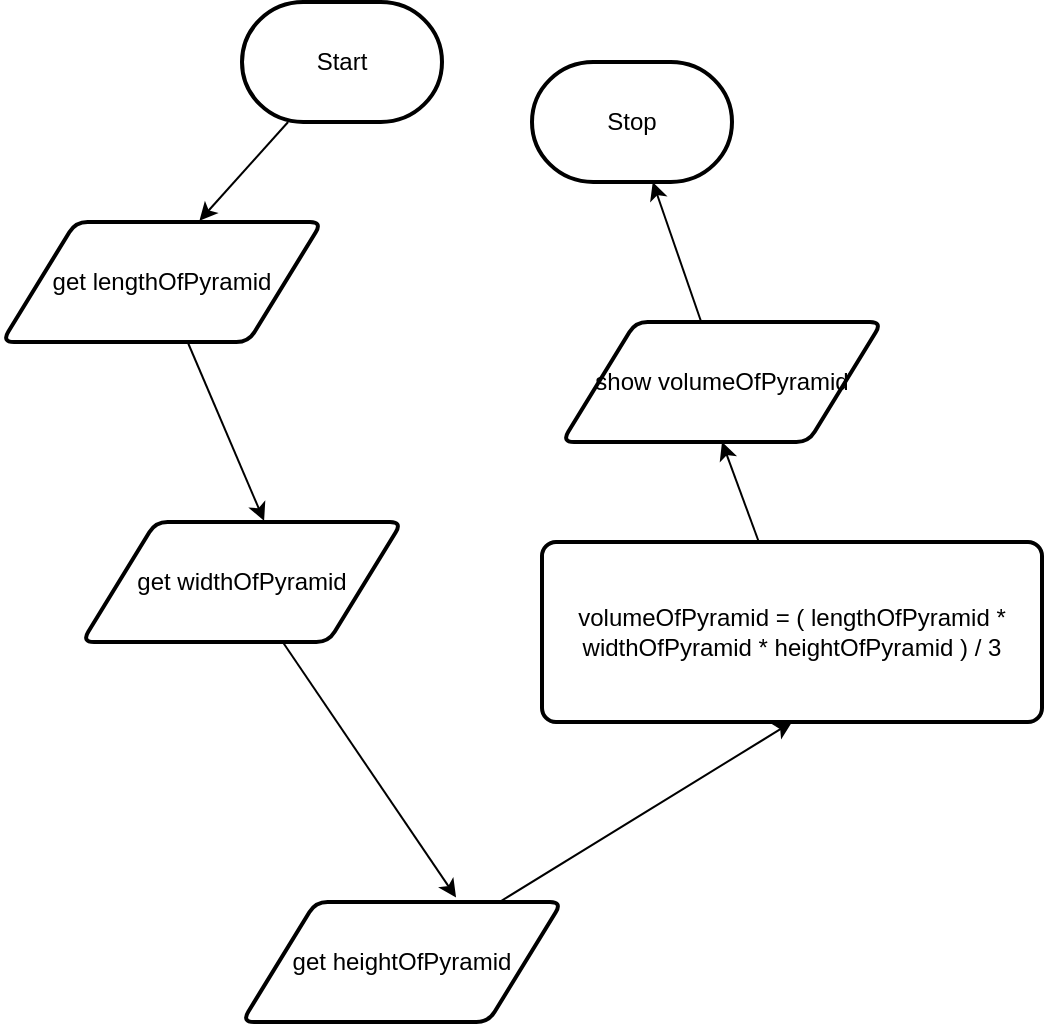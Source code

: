 <mxfile>
    <diagram id="HIP3nbAZw_EuaXWnEj3U" name="Page-1">
        <mxGraphModel dx="1326" dy="692" grid="1" gridSize="10" guides="1" tooltips="1" connect="1" arrows="1" fold="1" page="1" pageScale="1" pageWidth="850" pageHeight="1100" math="0" shadow="0">
            <root>
                <mxCell id="0"/>
                <mxCell id="1" parent="0"/>
                <mxCell id="5" style="edgeStyle=none;html=1;entryX=0.617;entryY=-0.011;entryDx=0;entryDy=0;entryPerimeter=0;" edge="1" parent="1" source="2" target="4">
                    <mxGeometry relative="1" as="geometry"/>
                </mxCell>
                <mxCell id="2" value="Start" style="strokeWidth=2;html=1;shape=mxgraph.flowchart.terminator;whiteSpace=wrap;" parent="1" vertex="1">
                    <mxGeometry x="230" y="310" width="100" height="60" as="geometry"/>
                </mxCell>
                <mxCell id="3" value="Stop" style="strokeWidth=2;html=1;shape=mxgraph.flowchart.terminator;whiteSpace=wrap;" parent="1" vertex="1">
                    <mxGeometry x="375" y="340" width="100" height="60" as="geometry"/>
                </mxCell>
                <mxCell id="7" style="edgeStyle=none;html=1;entryX=0.569;entryY=-0.009;entryDx=0;entryDy=0;entryPerimeter=0;" edge="1" parent="1" source="4" target="6">
                    <mxGeometry relative="1" as="geometry"/>
                </mxCell>
                <mxCell id="4" value="get lengthOfPyramid" style="shape=parallelogram;html=1;strokeWidth=2;perimeter=parallelogramPerimeter;whiteSpace=wrap;rounded=1;arcSize=12;size=0.23;" vertex="1" parent="1">
                    <mxGeometry x="110" y="420" width="160" height="60" as="geometry"/>
                </mxCell>
                <mxCell id="9" style="edgeStyle=none;html=1;entryX=0.669;entryY=-0.038;entryDx=0;entryDy=0;entryPerimeter=0;" edge="1" parent="1" source="6" target="8">
                    <mxGeometry relative="1" as="geometry"/>
                </mxCell>
                <mxCell id="6" value="get widthOfPyramid" style="shape=parallelogram;html=1;strokeWidth=2;perimeter=parallelogramPerimeter;whiteSpace=wrap;rounded=1;arcSize=12;size=0.23;" vertex="1" parent="1">
                    <mxGeometry x="150" y="570" width="160" height="60" as="geometry"/>
                </mxCell>
                <mxCell id="11" style="edgeStyle=none;html=1;entryX=0.5;entryY=1;entryDx=0;entryDy=0;" edge="1" parent="1" source="8" target="10">
                    <mxGeometry relative="1" as="geometry"/>
                </mxCell>
                <mxCell id="8" value="get heightOfPyramid" style="shape=parallelogram;html=1;strokeWidth=2;perimeter=parallelogramPerimeter;whiteSpace=wrap;rounded=1;arcSize=12;size=0.23;" vertex="1" parent="1">
                    <mxGeometry x="230" y="760" width="160" height="60" as="geometry"/>
                </mxCell>
                <mxCell id="13" style="edgeStyle=none;html=1;entryX=0.5;entryY=1;entryDx=0;entryDy=0;" edge="1" parent="1" source="10" target="12">
                    <mxGeometry relative="1" as="geometry"/>
                </mxCell>
                <mxCell id="10" value="volumeOfPyramid = ( lengthOfPyramid * widthOfPyramid * heightOfPyramid ) / 3" style="rounded=1;whiteSpace=wrap;html=1;absoluteArcSize=1;arcSize=14;strokeWidth=2;" vertex="1" parent="1">
                    <mxGeometry x="380" y="580" width="250" height="90" as="geometry"/>
                </mxCell>
                <mxCell id="14" style="edgeStyle=none;html=1;" edge="1" parent="1" source="12" target="3">
                    <mxGeometry relative="1" as="geometry"/>
                </mxCell>
                <mxCell id="12" value="show volumeOfPyramid" style="shape=parallelogram;html=1;strokeWidth=2;perimeter=parallelogramPerimeter;whiteSpace=wrap;rounded=1;arcSize=12;size=0.23;" vertex="1" parent="1">
                    <mxGeometry x="390" y="470" width="160" height="60" as="geometry"/>
                </mxCell>
            </root>
        </mxGraphModel>
    </diagram>
</mxfile>